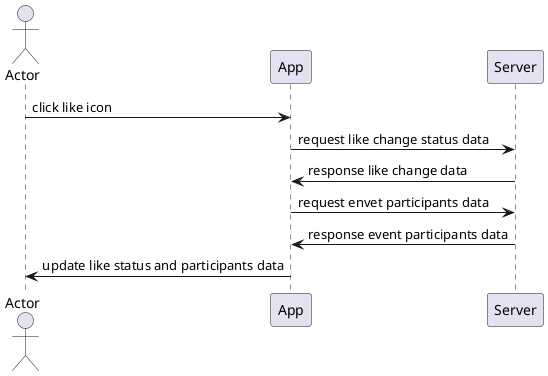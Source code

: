 @startuml like
actor Actor as user
participant App as app
participant Server as server

user -> app :click like icon
app -> server :request like change status data
server -> app :response like change data
app -> server :request envet participants data
server -> app :response event participants data
app -> user :update like status and participants data

@enduml